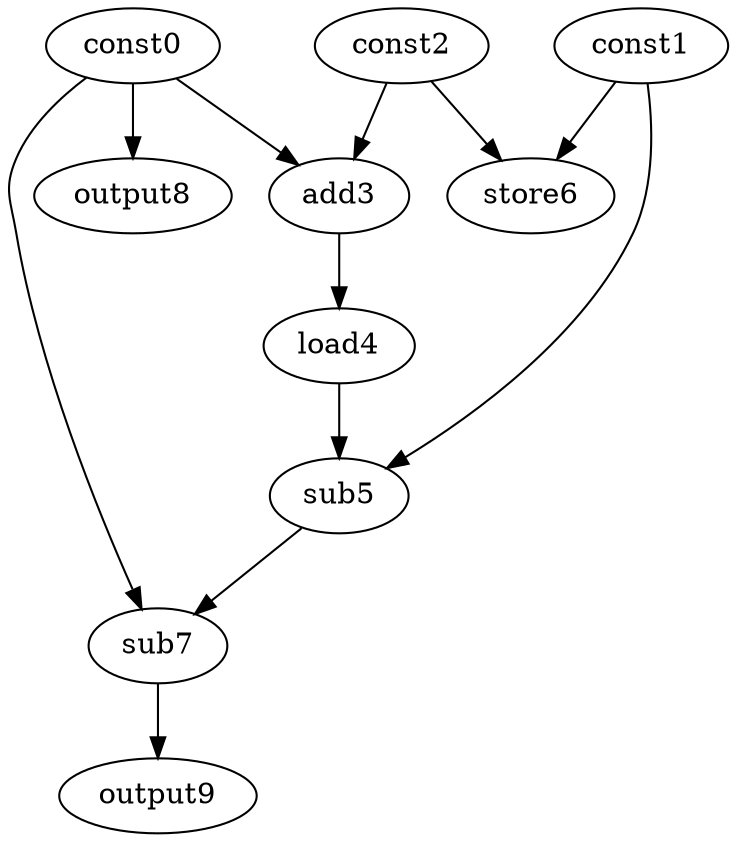 digraph G { 
const0[opcode=const]; 
const1[opcode=const]; 
const2[opcode=const]; 
add3[opcode=add]; 
load4[opcode=load]; 
sub5[opcode=sub]; 
store6[opcode=store]; 
sub7[opcode=sub]; 
output8[opcode=output]; 
output9[opcode=output]; 
const0->add3[operand=0];
const2->add3[operand=1];
const1->store6[operand=0];
const2->store6[operand=1];
const0->output8[operand=0];
add3->load4[operand=0];
const1->sub5[operand=0];
load4->sub5[operand=1];
const0->sub7[operand=0];
sub5->sub7[operand=1];
sub7->output9[operand=0];
}
